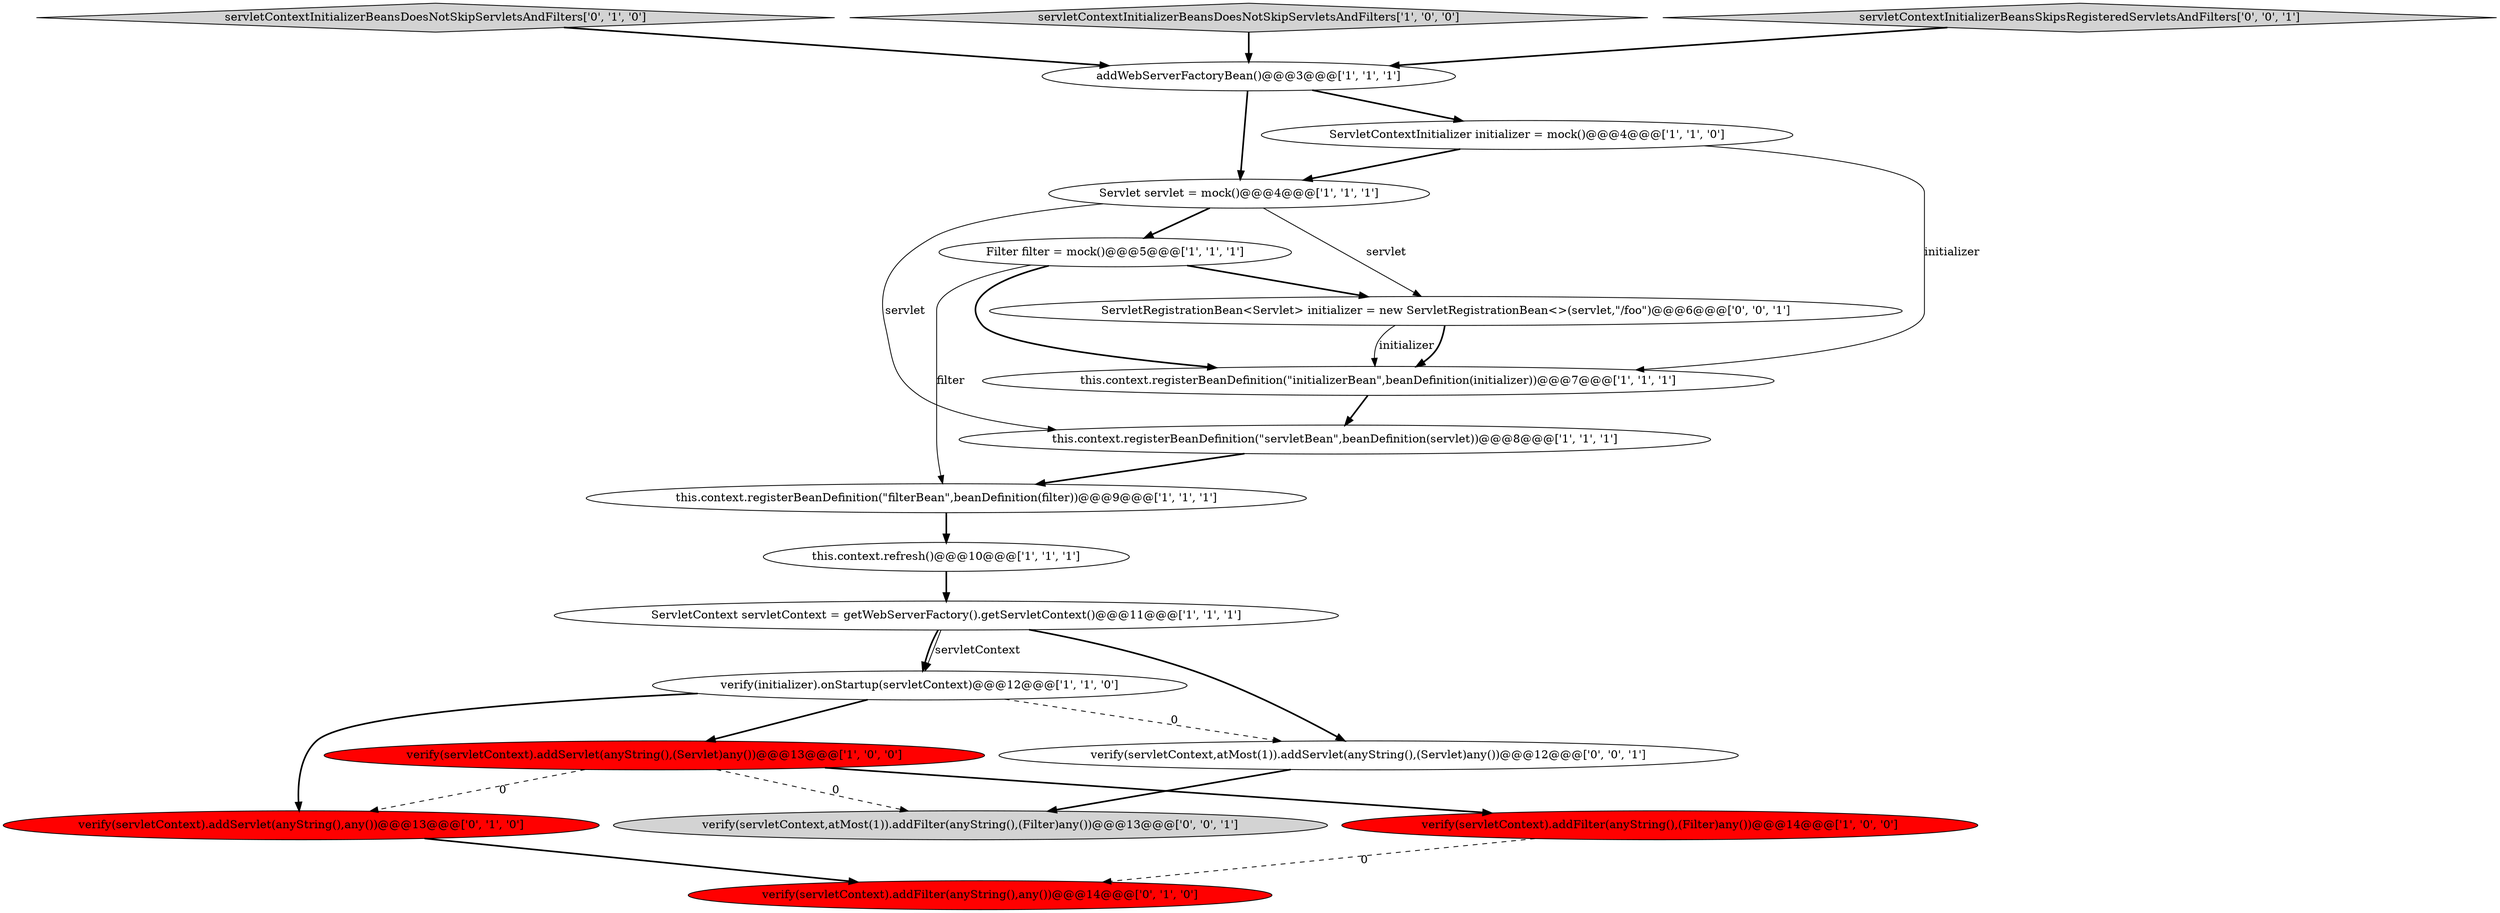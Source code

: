 digraph {
13 [style = filled, label = "verify(servletContext).addFilter(anyString(),any())@@@14@@@['0', '1', '0']", fillcolor = red, shape = ellipse image = "AAA1AAABBB2BBB"];
14 [style = filled, label = "servletContextInitializerBeansDoesNotSkipServletsAndFilters['0', '1', '0']", fillcolor = lightgray, shape = diamond image = "AAA0AAABBB2BBB"];
1 [style = filled, label = "ServletContext servletContext = getWebServerFactory().getServletContext()@@@11@@@['1', '1', '1']", fillcolor = white, shape = ellipse image = "AAA0AAABBB1BBB"];
2 [style = filled, label = "addWebServerFactoryBean()@@@3@@@['1', '1', '1']", fillcolor = white, shape = ellipse image = "AAA0AAABBB1BBB"];
6 [style = filled, label = "verify(initializer).onStartup(servletContext)@@@12@@@['1', '1', '0']", fillcolor = white, shape = ellipse image = "AAA0AAABBB1BBB"];
11 [style = filled, label = "this.context.refresh()@@@10@@@['1', '1', '1']", fillcolor = white, shape = ellipse image = "AAA0AAABBB1BBB"];
5 [style = filled, label = "Servlet servlet = mock()@@@4@@@['1', '1', '1']", fillcolor = white, shape = ellipse image = "AAA0AAABBB1BBB"];
7 [style = filled, label = "servletContextInitializerBeansDoesNotSkipServletsAndFilters['1', '0', '0']", fillcolor = lightgray, shape = diamond image = "AAA0AAABBB1BBB"];
9 [style = filled, label = "this.context.registerBeanDefinition(\"filterBean\",beanDefinition(filter))@@@9@@@['1', '1', '1']", fillcolor = white, shape = ellipse image = "AAA0AAABBB1BBB"];
15 [style = filled, label = "verify(servletContext).addServlet(anyString(),any())@@@13@@@['0', '1', '0']", fillcolor = red, shape = ellipse image = "AAA1AAABBB2BBB"];
18 [style = filled, label = "servletContextInitializerBeansSkipsRegisteredServletsAndFilters['0', '0', '1']", fillcolor = lightgray, shape = diamond image = "AAA0AAABBB3BBB"];
12 [style = filled, label = "verify(servletContext).addServlet(anyString(),(Servlet)any())@@@13@@@['1', '0', '0']", fillcolor = red, shape = ellipse image = "AAA1AAABBB1BBB"];
19 [style = filled, label = "verify(servletContext,atMost(1)).addFilter(anyString(),(Filter)any())@@@13@@@['0', '0', '1']", fillcolor = lightgray, shape = ellipse image = "AAA0AAABBB3BBB"];
16 [style = filled, label = "verify(servletContext,atMost(1)).addServlet(anyString(),(Servlet)any())@@@12@@@['0', '0', '1']", fillcolor = white, shape = ellipse image = "AAA0AAABBB3BBB"];
0 [style = filled, label = "ServletContextInitializer initializer = mock()@@@4@@@['1', '1', '0']", fillcolor = white, shape = ellipse image = "AAA0AAABBB1BBB"];
10 [style = filled, label = "this.context.registerBeanDefinition(\"servletBean\",beanDefinition(servlet))@@@8@@@['1', '1', '1']", fillcolor = white, shape = ellipse image = "AAA0AAABBB1BBB"];
8 [style = filled, label = "Filter filter = mock()@@@5@@@['1', '1', '1']", fillcolor = white, shape = ellipse image = "AAA0AAABBB1BBB"];
3 [style = filled, label = "verify(servletContext).addFilter(anyString(),(Filter)any())@@@14@@@['1', '0', '0']", fillcolor = red, shape = ellipse image = "AAA1AAABBB1BBB"];
17 [style = filled, label = "ServletRegistrationBean<Servlet> initializer = new ServletRegistrationBean<>(servlet,\"/foo\")@@@6@@@['0', '0', '1']", fillcolor = white, shape = ellipse image = "AAA0AAABBB3BBB"];
4 [style = filled, label = "this.context.registerBeanDefinition(\"initializerBean\",beanDefinition(initializer))@@@7@@@['1', '1', '1']", fillcolor = white, shape = ellipse image = "AAA0AAABBB1BBB"];
4->10 [style = bold, label=""];
5->17 [style = solid, label="servlet"];
5->8 [style = bold, label=""];
15->13 [style = bold, label=""];
9->11 [style = bold, label=""];
11->1 [style = bold, label=""];
5->10 [style = solid, label="servlet"];
0->4 [style = solid, label="initializer"];
18->2 [style = bold, label=""];
16->19 [style = bold, label=""];
3->13 [style = dashed, label="0"];
6->15 [style = bold, label=""];
8->17 [style = bold, label=""];
2->0 [style = bold, label=""];
1->6 [style = bold, label=""];
6->16 [style = dashed, label="0"];
12->19 [style = dashed, label="0"];
1->16 [style = bold, label=""];
7->2 [style = bold, label=""];
8->9 [style = solid, label="filter"];
1->6 [style = solid, label="servletContext"];
12->15 [style = dashed, label="0"];
10->9 [style = bold, label=""];
12->3 [style = bold, label=""];
14->2 [style = bold, label=""];
8->4 [style = bold, label=""];
17->4 [style = solid, label="initializer"];
17->4 [style = bold, label=""];
0->5 [style = bold, label=""];
2->5 [style = bold, label=""];
6->12 [style = bold, label=""];
}
